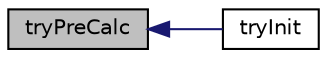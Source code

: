 digraph "tryPreCalc"
{
  bgcolor="transparent";
  edge [fontname="Helvetica",fontsize="10",labelfontname="Helvetica",labelfontsize="10"];
  node [fontname="Helvetica",fontsize="10",shape=record];
  rankdir="LR";
  Node1 [label="tryPreCalc",height=0.2,width=0.4,color="black", fillcolor="grey75", style="filled", fontcolor="black"];
  Node1 -> Node2 [dir="back",color="midnightblue",fontsize="10",style="solid",fontname="Helvetica"];
  Node2 [label="tryInit",height=0.2,width=0.4,color="black",URL="$a00192.html#a9e537913c615ec01517bdfc83d361e51",tooltip="Initialise - typically setting static variables,. "];
}
